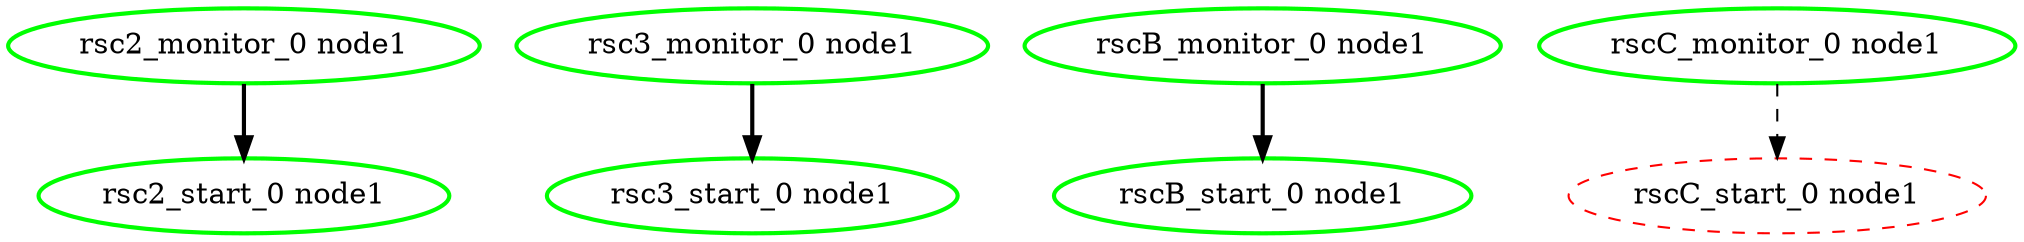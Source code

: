  digraph "g" {
"rsc2_monitor_0 node1" -> "rsc2_start_0 node1" [ style = bold]
"rsc2_monitor_0 node1" [ style=bold color="green" fontcolor="black" ]
"rsc2_start_0 node1" [ style=bold color="green" fontcolor="black" ]
"rsc3_monitor_0 node1" -> "rsc3_start_0 node1" [ style = bold]
"rsc3_monitor_0 node1" [ style=bold color="green" fontcolor="black" ]
"rsc3_start_0 node1" [ style=bold color="green" fontcolor="black" ]
"rscB_monitor_0 node1" -> "rscB_start_0 node1" [ style = bold]
"rscB_monitor_0 node1" [ style=bold color="green" fontcolor="black" ]
"rscB_start_0 node1" [ style=bold color="green" fontcolor="black" ]
"rscC_monitor_0 node1" -> "rscC_start_0 node1" [ style = dashed]
"rscC_monitor_0 node1" [ style=bold color="green" fontcolor="black" ]
"rscC_start_0 node1" [ style=dashed color="red" fontcolor="black" ]
}
